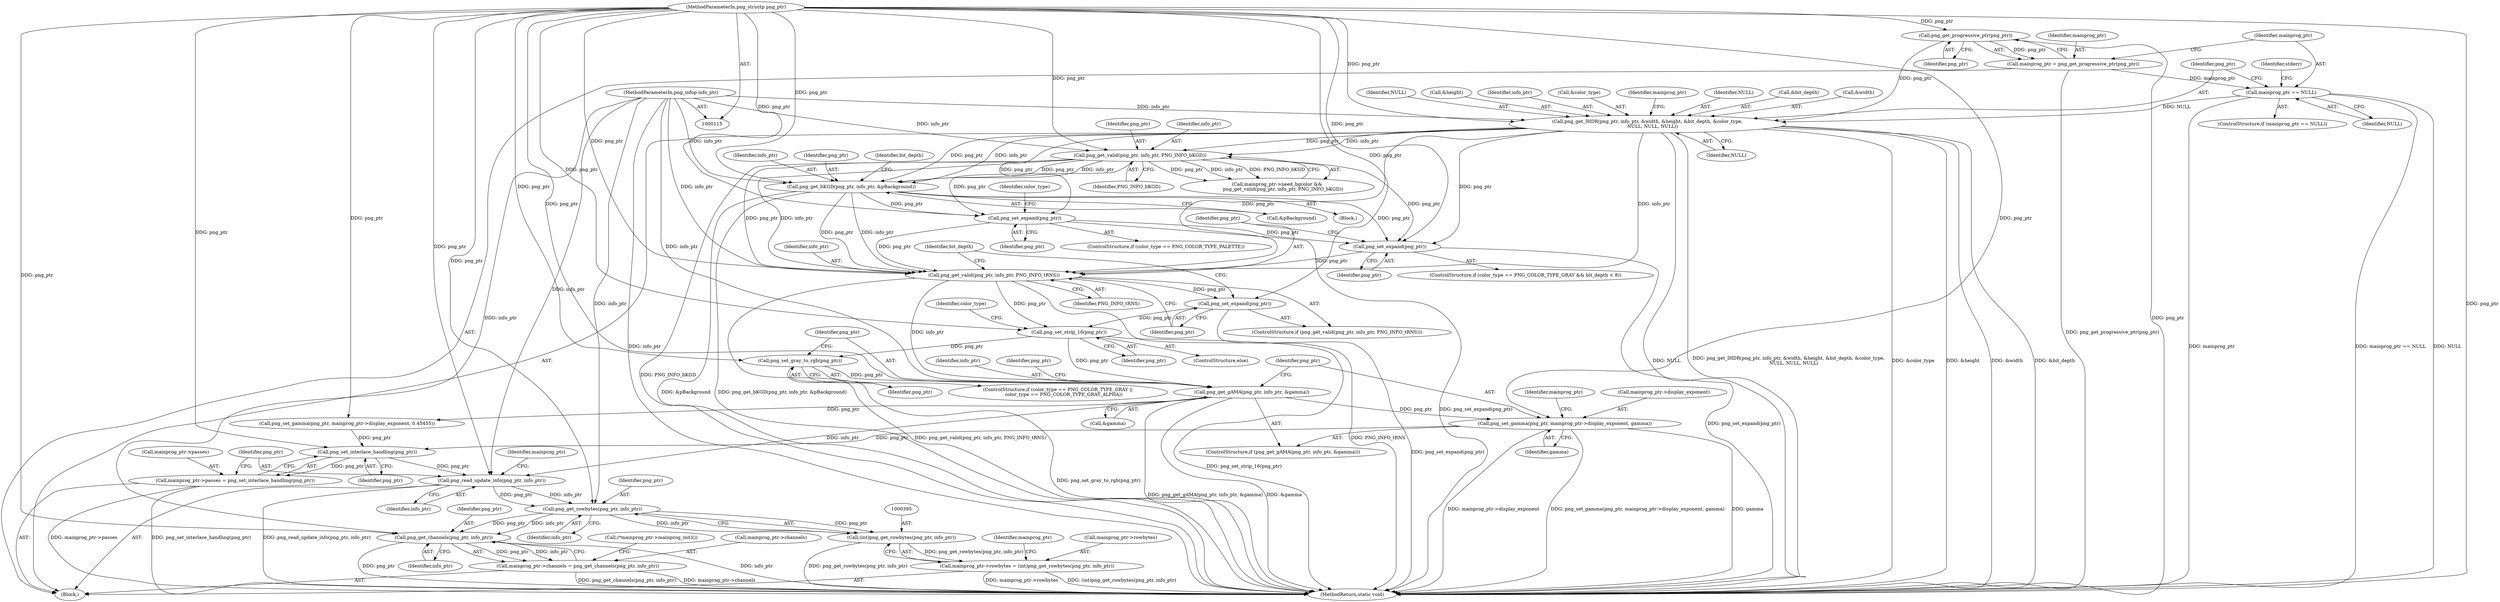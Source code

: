 digraph "1_Android_9d4853418ab2f754c2b63e091c29c5529b8b86ca_3@pointer" {
"1000368" [label="(Call,png_set_gamma(png_ptr, mainprog_ptr->display_exponent, gamma))"];
"1000363" [label="(Call,png_get_gAMA(png_ptr, info_ptr, &gamma))"];
"1000360" [label="(Call,png_set_gray_to_rgb(png_ptr))"];
"1000350" [label="(Call,png_set_strip_16(png_ptr))"];
"1000338" [label="(Call,png_get_valid(png_ptr, info_ptr, PNG_INFO_tRNS))"];
"1000325" [label="(Call,png_set_expand(png_ptr))"];
"1000140" [label="(Call,png_get_IHDR(png_ptr, info_ptr, &width, &height, &bit_depth, &color_type,\n       NULL, NULL, NULL))"];
"1000127" [label="(Call,png_get_progressive_ptr(png_ptr))"];
"1000116" [label="(MethodParameterIn,png_structp png_ptr)"];
"1000117" [label="(MethodParameterIn,png_infop info_ptr)"];
"1000130" [label="(Call,mainprog_ptr == NULL)"];
"1000125" [label="(Call,mainprog_ptr = png_get_progressive_ptr(png_ptr))"];
"1000179" [label="(Call,png_get_bKGD(png_ptr, info_ptr, &pBackground))"];
"1000173" [label="(Call,png_get_valid(png_ptr, info_ptr, PNG_INFO_bKGD))"];
"1000335" [label="(Call,png_set_expand(png_ptr))"];
"1000342" [label="(Call,png_set_expand(png_ptr))"];
"1000385" [label="(Call,png_set_interlace_handling(png_ptr))"];
"1000381" [label="(Call,mainprog_ptr->passes = png_set_interlace_handling(png_ptr))"];
"1000387" [label="(Call,png_read_update_info(png_ptr, info_ptr))"];
"1000396" [label="(Call,png_get_rowbytes(png_ptr, info_ptr))"];
"1000394" [label="(Call,(int)png_get_rowbytes(png_ptr, info_ptr))"];
"1000390" [label="(Call,mainprog_ptr->rowbytes = (int)png_get_rowbytes(png_ptr, info_ptr))"];
"1000403" [label="(Call,png_get_channels(png_ptr, info_ptr))"];
"1000399" [label="(Call,mainprog_ptr->channels = png_get_channels(png_ptr, info_ptr))"];
"1000351" [label="(Identifier,png_ptr)"];
"1000141" [label="(Identifier,png_ptr)"];
"1000365" [label="(Identifier,info_ptr)"];
"1000387" [label="(Call,png_read_update_info(png_ptr, info_ptr))"];
"1000156" [label="(Identifier,mainprog_ptr)"];
"1000129" [label="(ControlStructure,if (mainprog_ptr == NULL))"];
"1000401" [label="(Identifier,mainprog_ptr)"];
"1000330" [label="(Identifier,color_type)"];
"1000327" [label="(ControlStructure,if (color_type == PNG_COLOR_TYPE_GRAY && bit_depth < 8))"];
"1000400" [label="(Call,mainprog_ptr->channels)"];
"1000152" [label="(Identifier,NULL)"];
"1000355" [label="(Identifier,color_type)"];
"1000406" [label="(Call,(*mainprog_ptr->mainprog_init)())"];
"1000335" [label="(Call,png_set_expand(png_ptr))"];
"1000186" [label="(Identifier,bit_depth)"];
"1000336" [label="(Identifier,png_ptr)"];
"1000390" [label="(Call,mainprog_ptr->rowbytes = (int)png_get_rowbytes(png_ptr, info_ptr))"];
"1000341" [label="(Identifier,PNG_INFO_tRNS)"];
"1000338" [label="(Call,png_get_valid(png_ptr, info_ptr, PNG_INFO_tRNS))"];
"1000352" [label="(ControlStructure,if (color_type == PNG_COLOR_TYPE_GRAY ||\n        color_type == PNG_COLOR_TYPE_GRAY_ALPHA))"];
"1000326" [label="(Identifier,png_ptr)"];
"1000405" [label="(Identifier,info_ptr)"];
"1000346" [label="(Identifier,bit_depth)"];
"1000321" [label="(ControlStructure,if (color_type == PNG_COLOR_TYPE_PALETTE))"];
"1000140" [label="(Call,png_get_IHDR(png_ptr, info_ptr, &width, &height, &bit_depth, &color_type,\n       NULL, NULL, NULL))"];
"1000382" [label="(Call,mainprog_ptr->passes)"];
"1000117" [label="(MethodParameterIn,png_infop info_ptr)"];
"1000181" [label="(Identifier,info_ptr)"];
"1000174" [label="(Identifier,png_ptr)"];
"1000361" [label="(Identifier,png_ptr)"];
"1000176" [label="(Identifier,PNG_INFO_bKGD)"];
"1000362" [label="(ControlStructure,if (png_get_gAMA(png_ptr, info_ptr, &gamma)))"];
"1000147" [label="(Call,&bit_depth)"];
"1000375" [label="(Call,png_set_gamma(png_ptr, mainprog_ptr->display_exponent, 0.45455))"];
"1000349" [label="(ControlStructure,else)"];
"1000127" [label="(Call,png_get_progressive_ptr(png_ptr))"];
"1000408" [label="(MethodReturn,static void)"];
"1000175" [label="(Identifier,info_ptr)"];
"1000342" [label="(Call,png_set_expand(png_ptr))"];
"1000143" [label="(Call,&width)"];
"1000360" [label="(Call,png_set_gray_to_rgb(png_ptr))"];
"1000337" [label="(ControlStructure,if (png_get_valid(png_ptr, info_ptr, PNG_INFO_tRNS)))"];
"1000173" [label="(Call,png_get_valid(png_ptr, info_ptr, PNG_INFO_bKGD))"];
"1000128" [label="(Identifier,png_ptr)"];
"1000376" [label="(Identifier,png_ptr)"];
"1000385" [label="(Call,png_set_interlace_handling(png_ptr))"];
"1000169" [label="(Call,mainprog_ptr->need_bgcolor &&\n        png_get_valid(png_ptr, info_ptr, PNG_INFO_bKGD))"];
"1000386" [label="(Identifier,png_ptr)"];
"1000399" [label="(Call,mainprog_ptr->channels = png_get_channels(png_ptr, info_ptr))"];
"1000389" [label="(Identifier,info_ptr)"];
"1000151" [label="(Identifier,NULL)"];
"1000126" [label="(Identifier,mainprog_ptr)"];
"1000339" [label="(Identifier,png_ptr)"];
"1000153" [label="(Identifier,NULL)"];
"1000394" [label="(Call,(int)png_get_rowbytes(png_ptr, info_ptr))"];
"1000370" [label="(Call,mainprog_ptr->display_exponent)"];
"1000383" [label="(Identifier,mainprog_ptr)"];
"1000364" [label="(Identifier,png_ptr)"];
"1000373" [label="(Identifier,gamma)"];
"1000340" [label="(Identifier,info_ptr)"];
"1000177" [label="(Block,)"];
"1000182" [label="(Call,&pBackground)"];
"1000343" [label="(Identifier,png_ptr)"];
"1000391" [label="(Call,mainprog_ptr->rowbytes)"];
"1000131" [label="(Identifier,mainprog_ptr)"];
"1000132" [label="(Identifier,NULL)"];
"1000363" [label="(Call,png_get_gAMA(png_ptr, info_ptr, &gamma))"];
"1000397" [label="(Identifier,png_ptr)"];
"1000398" [label="(Identifier,info_ptr)"];
"1000179" [label="(Call,png_get_bKGD(png_ptr, info_ptr, &pBackground))"];
"1000368" [label="(Call,png_set_gamma(png_ptr, mainprog_ptr->display_exponent, gamma))"];
"1000381" [label="(Call,mainprog_ptr->passes = png_set_interlace_handling(png_ptr))"];
"1000145" [label="(Call,&height)"];
"1000142" [label="(Identifier,info_ptr)"];
"1000369" [label="(Identifier,png_ptr)"];
"1000135" [label="(Identifier,stderr)"];
"1000325" [label="(Call,png_set_expand(png_ptr))"];
"1000130" [label="(Call,mainprog_ptr == NULL)"];
"1000403" [label="(Call,png_get_channels(png_ptr, info_ptr))"];
"1000404" [label="(Identifier,png_ptr)"];
"1000149" [label="(Call,&color_type)"];
"1000180" [label="(Identifier,png_ptr)"];
"1000118" [label="(Block,)"];
"1000396" [label="(Call,png_get_rowbytes(png_ptr, info_ptr))"];
"1000392" [label="(Identifier,mainprog_ptr)"];
"1000125" [label="(Call,mainprog_ptr = png_get_progressive_ptr(png_ptr))"];
"1000388" [label="(Identifier,png_ptr)"];
"1000350" [label="(Call,png_set_strip_16(png_ptr))"];
"1000116" [label="(MethodParameterIn,png_structp png_ptr)"];
"1000366" [label="(Call,&gamma)"];
"1000368" -> "1000362"  [label="AST: "];
"1000368" -> "1000373"  [label="CFG: "];
"1000369" -> "1000368"  [label="AST: "];
"1000370" -> "1000368"  [label="AST: "];
"1000373" -> "1000368"  [label="AST: "];
"1000383" -> "1000368"  [label="CFG: "];
"1000368" -> "1000408"  [label="DDG: mainprog_ptr->display_exponent"];
"1000368" -> "1000408"  [label="DDG: png_set_gamma(png_ptr, mainprog_ptr->display_exponent, gamma)"];
"1000368" -> "1000408"  [label="DDG: gamma"];
"1000363" -> "1000368"  [label="DDG: png_ptr"];
"1000116" -> "1000368"  [label="DDG: png_ptr"];
"1000368" -> "1000385"  [label="DDG: png_ptr"];
"1000363" -> "1000362"  [label="AST: "];
"1000363" -> "1000366"  [label="CFG: "];
"1000364" -> "1000363"  [label="AST: "];
"1000365" -> "1000363"  [label="AST: "];
"1000366" -> "1000363"  [label="AST: "];
"1000369" -> "1000363"  [label="CFG: "];
"1000376" -> "1000363"  [label="CFG: "];
"1000363" -> "1000408"  [label="DDG: &gamma"];
"1000363" -> "1000408"  [label="DDG: png_get_gAMA(png_ptr, info_ptr, &gamma)"];
"1000360" -> "1000363"  [label="DDG: png_ptr"];
"1000350" -> "1000363"  [label="DDG: png_ptr"];
"1000116" -> "1000363"  [label="DDG: png_ptr"];
"1000338" -> "1000363"  [label="DDG: info_ptr"];
"1000117" -> "1000363"  [label="DDG: info_ptr"];
"1000363" -> "1000375"  [label="DDG: png_ptr"];
"1000363" -> "1000387"  [label="DDG: info_ptr"];
"1000360" -> "1000352"  [label="AST: "];
"1000360" -> "1000361"  [label="CFG: "];
"1000361" -> "1000360"  [label="AST: "];
"1000364" -> "1000360"  [label="CFG: "];
"1000360" -> "1000408"  [label="DDG: png_set_gray_to_rgb(png_ptr)"];
"1000350" -> "1000360"  [label="DDG: png_ptr"];
"1000116" -> "1000360"  [label="DDG: png_ptr"];
"1000350" -> "1000349"  [label="AST: "];
"1000350" -> "1000351"  [label="CFG: "];
"1000351" -> "1000350"  [label="AST: "];
"1000355" -> "1000350"  [label="CFG: "];
"1000350" -> "1000408"  [label="DDG: png_set_strip_16(png_ptr)"];
"1000338" -> "1000350"  [label="DDG: png_ptr"];
"1000342" -> "1000350"  [label="DDG: png_ptr"];
"1000116" -> "1000350"  [label="DDG: png_ptr"];
"1000338" -> "1000337"  [label="AST: "];
"1000338" -> "1000341"  [label="CFG: "];
"1000339" -> "1000338"  [label="AST: "];
"1000340" -> "1000338"  [label="AST: "];
"1000341" -> "1000338"  [label="AST: "];
"1000343" -> "1000338"  [label="CFG: "];
"1000346" -> "1000338"  [label="CFG: "];
"1000338" -> "1000408"  [label="DDG: png_get_valid(png_ptr, info_ptr, PNG_INFO_tRNS)"];
"1000338" -> "1000408"  [label="DDG: PNG_INFO_tRNS"];
"1000325" -> "1000338"  [label="DDG: png_ptr"];
"1000335" -> "1000338"  [label="DDG: png_ptr"];
"1000140" -> "1000338"  [label="DDG: png_ptr"];
"1000140" -> "1000338"  [label="DDG: info_ptr"];
"1000179" -> "1000338"  [label="DDG: png_ptr"];
"1000179" -> "1000338"  [label="DDG: info_ptr"];
"1000173" -> "1000338"  [label="DDG: png_ptr"];
"1000173" -> "1000338"  [label="DDG: info_ptr"];
"1000116" -> "1000338"  [label="DDG: png_ptr"];
"1000117" -> "1000338"  [label="DDG: info_ptr"];
"1000338" -> "1000342"  [label="DDG: png_ptr"];
"1000325" -> "1000321"  [label="AST: "];
"1000325" -> "1000326"  [label="CFG: "];
"1000326" -> "1000325"  [label="AST: "];
"1000330" -> "1000325"  [label="CFG: "];
"1000325" -> "1000408"  [label="DDG: png_set_expand(png_ptr)"];
"1000140" -> "1000325"  [label="DDG: png_ptr"];
"1000179" -> "1000325"  [label="DDG: png_ptr"];
"1000173" -> "1000325"  [label="DDG: png_ptr"];
"1000116" -> "1000325"  [label="DDG: png_ptr"];
"1000325" -> "1000335"  [label="DDG: png_ptr"];
"1000140" -> "1000118"  [label="AST: "];
"1000140" -> "1000153"  [label="CFG: "];
"1000141" -> "1000140"  [label="AST: "];
"1000142" -> "1000140"  [label="AST: "];
"1000143" -> "1000140"  [label="AST: "];
"1000145" -> "1000140"  [label="AST: "];
"1000147" -> "1000140"  [label="AST: "];
"1000149" -> "1000140"  [label="AST: "];
"1000151" -> "1000140"  [label="AST: "];
"1000152" -> "1000140"  [label="AST: "];
"1000153" -> "1000140"  [label="AST: "];
"1000156" -> "1000140"  [label="CFG: "];
"1000140" -> "1000408"  [label="DDG: NULL"];
"1000140" -> "1000408"  [label="DDG: png_get_IHDR(png_ptr, info_ptr, &width, &height, &bit_depth, &color_type,\n       NULL, NULL, NULL)"];
"1000140" -> "1000408"  [label="DDG: &color_type"];
"1000140" -> "1000408"  [label="DDG: &height"];
"1000140" -> "1000408"  [label="DDG: &width"];
"1000140" -> "1000408"  [label="DDG: &bit_depth"];
"1000127" -> "1000140"  [label="DDG: png_ptr"];
"1000116" -> "1000140"  [label="DDG: png_ptr"];
"1000117" -> "1000140"  [label="DDG: info_ptr"];
"1000130" -> "1000140"  [label="DDG: NULL"];
"1000140" -> "1000173"  [label="DDG: png_ptr"];
"1000140" -> "1000173"  [label="DDG: info_ptr"];
"1000140" -> "1000179"  [label="DDG: png_ptr"];
"1000140" -> "1000179"  [label="DDG: info_ptr"];
"1000140" -> "1000335"  [label="DDG: png_ptr"];
"1000127" -> "1000125"  [label="AST: "];
"1000127" -> "1000128"  [label="CFG: "];
"1000128" -> "1000127"  [label="AST: "];
"1000125" -> "1000127"  [label="CFG: "];
"1000127" -> "1000408"  [label="DDG: png_ptr"];
"1000127" -> "1000125"  [label="DDG: png_ptr"];
"1000116" -> "1000127"  [label="DDG: png_ptr"];
"1000116" -> "1000115"  [label="AST: "];
"1000116" -> "1000408"  [label="DDG: png_ptr"];
"1000116" -> "1000173"  [label="DDG: png_ptr"];
"1000116" -> "1000179"  [label="DDG: png_ptr"];
"1000116" -> "1000335"  [label="DDG: png_ptr"];
"1000116" -> "1000342"  [label="DDG: png_ptr"];
"1000116" -> "1000375"  [label="DDG: png_ptr"];
"1000116" -> "1000385"  [label="DDG: png_ptr"];
"1000116" -> "1000387"  [label="DDG: png_ptr"];
"1000116" -> "1000396"  [label="DDG: png_ptr"];
"1000116" -> "1000403"  [label="DDG: png_ptr"];
"1000117" -> "1000115"  [label="AST: "];
"1000117" -> "1000408"  [label="DDG: info_ptr"];
"1000117" -> "1000173"  [label="DDG: info_ptr"];
"1000117" -> "1000179"  [label="DDG: info_ptr"];
"1000117" -> "1000387"  [label="DDG: info_ptr"];
"1000117" -> "1000396"  [label="DDG: info_ptr"];
"1000117" -> "1000403"  [label="DDG: info_ptr"];
"1000130" -> "1000129"  [label="AST: "];
"1000130" -> "1000132"  [label="CFG: "];
"1000131" -> "1000130"  [label="AST: "];
"1000132" -> "1000130"  [label="AST: "];
"1000135" -> "1000130"  [label="CFG: "];
"1000141" -> "1000130"  [label="CFG: "];
"1000130" -> "1000408"  [label="DDG: mainprog_ptr == NULL"];
"1000130" -> "1000408"  [label="DDG: NULL"];
"1000130" -> "1000408"  [label="DDG: mainprog_ptr"];
"1000125" -> "1000130"  [label="DDG: mainprog_ptr"];
"1000125" -> "1000118"  [label="AST: "];
"1000126" -> "1000125"  [label="AST: "];
"1000131" -> "1000125"  [label="CFG: "];
"1000125" -> "1000408"  [label="DDG: png_get_progressive_ptr(png_ptr)"];
"1000179" -> "1000177"  [label="AST: "];
"1000179" -> "1000182"  [label="CFG: "];
"1000180" -> "1000179"  [label="AST: "];
"1000181" -> "1000179"  [label="AST: "];
"1000182" -> "1000179"  [label="AST: "];
"1000186" -> "1000179"  [label="CFG: "];
"1000179" -> "1000408"  [label="DDG: &pBackground"];
"1000179" -> "1000408"  [label="DDG: png_get_bKGD(png_ptr, info_ptr, &pBackground)"];
"1000173" -> "1000179"  [label="DDG: png_ptr"];
"1000173" -> "1000179"  [label="DDG: info_ptr"];
"1000179" -> "1000335"  [label="DDG: png_ptr"];
"1000173" -> "1000169"  [label="AST: "];
"1000173" -> "1000176"  [label="CFG: "];
"1000174" -> "1000173"  [label="AST: "];
"1000175" -> "1000173"  [label="AST: "];
"1000176" -> "1000173"  [label="AST: "];
"1000169" -> "1000173"  [label="CFG: "];
"1000173" -> "1000408"  [label="DDG: PNG_INFO_bKGD"];
"1000173" -> "1000169"  [label="DDG: png_ptr"];
"1000173" -> "1000169"  [label="DDG: info_ptr"];
"1000173" -> "1000169"  [label="DDG: PNG_INFO_bKGD"];
"1000173" -> "1000335"  [label="DDG: png_ptr"];
"1000335" -> "1000327"  [label="AST: "];
"1000335" -> "1000336"  [label="CFG: "];
"1000336" -> "1000335"  [label="AST: "];
"1000339" -> "1000335"  [label="CFG: "];
"1000335" -> "1000408"  [label="DDG: png_set_expand(png_ptr)"];
"1000342" -> "1000337"  [label="AST: "];
"1000342" -> "1000343"  [label="CFG: "];
"1000343" -> "1000342"  [label="AST: "];
"1000346" -> "1000342"  [label="CFG: "];
"1000342" -> "1000408"  [label="DDG: png_set_expand(png_ptr)"];
"1000385" -> "1000381"  [label="AST: "];
"1000385" -> "1000386"  [label="CFG: "];
"1000386" -> "1000385"  [label="AST: "];
"1000381" -> "1000385"  [label="CFG: "];
"1000385" -> "1000381"  [label="DDG: png_ptr"];
"1000375" -> "1000385"  [label="DDG: png_ptr"];
"1000385" -> "1000387"  [label="DDG: png_ptr"];
"1000381" -> "1000118"  [label="AST: "];
"1000382" -> "1000381"  [label="AST: "];
"1000388" -> "1000381"  [label="CFG: "];
"1000381" -> "1000408"  [label="DDG: mainprog_ptr->passes"];
"1000381" -> "1000408"  [label="DDG: png_set_interlace_handling(png_ptr)"];
"1000387" -> "1000118"  [label="AST: "];
"1000387" -> "1000389"  [label="CFG: "];
"1000388" -> "1000387"  [label="AST: "];
"1000389" -> "1000387"  [label="AST: "];
"1000392" -> "1000387"  [label="CFG: "];
"1000387" -> "1000408"  [label="DDG: png_read_update_info(png_ptr, info_ptr)"];
"1000387" -> "1000396"  [label="DDG: png_ptr"];
"1000387" -> "1000396"  [label="DDG: info_ptr"];
"1000396" -> "1000394"  [label="AST: "];
"1000396" -> "1000398"  [label="CFG: "];
"1000397" -> "1000396"  [label="AST: "];
"1000398" -> "1000396"  [label="AST: "];
"1000394" -> "1000396"  [label="CFG: "];
"1000396" -> "1000394"  [label="DDG: png_ptr"];
"1000396" -> "1000394"  [label="DDG: info_ptr"];
"1000396" -> "1000403"  [label="DDG: png_ptr"];
"1000396" -> "1000403"  [label="DDG: info_ptr"];
"1000394" -> "1000390"  [label="AST: "];
"1000395" -> "1000394"  [label="AST: "];
"1000390" -> "1000394"  [label="CFG: "];
"1000394" -> "1000408"  [label="DDG: png_get_rowbytes(png_ptr, info_ptr)"];
"1000394" -> "1000390"  [label="DDG: png_get_rowbytes(png_ptr, info_ptr)"];
"1000390" -> "1000118"  [label="AST: "];
"1000391" -> "1000390"  [label="AST: "];
"1000401" -> "1000390"  [label="CFG: "];
"1000390" -> "1000408"  [label="DDG: (int)png_get_rowbytes(png_ptr, info_ptr)"];
"1000390" -> "1000408"  [label="DDG: mainprog_ptr->rowbytes"];
"1000403" -> "1000399"  [label="AST: "];
"1000403" -> "1000405"  [label="CFG: "];
"1000404" -> "1000403"  [label="AST: "];
"1000405" -> "1000403"  [label="AST: "];
"1000399" -> "1000403"  [label="CFG: "];
"1000403" -> "1000408"  [label="DDG: info_ptr"];
"1000403" -> "1000408"  [label="DDG: png_ptr"];
"1000403" -> "1000399"  [label="DDG: png_ptr"];
"1000403" -> "1000399"  [label="DDG: info_ptr"];
"1000399" -> "1000118"  [label="AST: "];
"1000400" -> "1000399"  [label="AST: "];
"1000406" -> "1000399"  [label="CFG: "];
"1000399" -> "1000408"  [label="DDG: png_get_channels(png_ptr, info_ptr)"];
"1000399" -> "1000408"  [label="DDG: mainprog_ptr->channels"];
}
